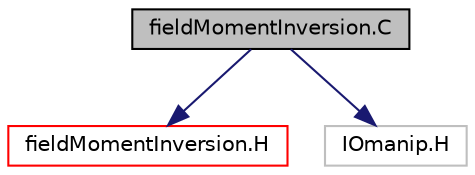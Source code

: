 digraph "fieldMomentInversion.C"
{
  bgcolor="transparent";
  edge [fontname="Helvetica",fontsize="10",labelfontname="Helvetica",labelfontsize="10"];
  node [fontname="Helvetica",fontsize="10",shape=record];
  Node0 [label="fieldMomentInversion.C",height=0.2,width=0.4,color="black", fillcolor="grey75", style="filled", fontcolor="black"];
  Node0 -> Node1 [color="midnightblue",fontsize="10",style="solid",fontname="Helvetica"];
  Node1 [label="fieldMomentInversion.H",height=0.2,width=0.4,color="red",URL="$a00050.html"];
  Node0 -> Node32 [color="midnightblue",fontsize="10",style="solid",fontname="Helvetica"];
  Node32 [label="IOmanip.H",height=0.2,width=0.4,color="grey75"];
}
